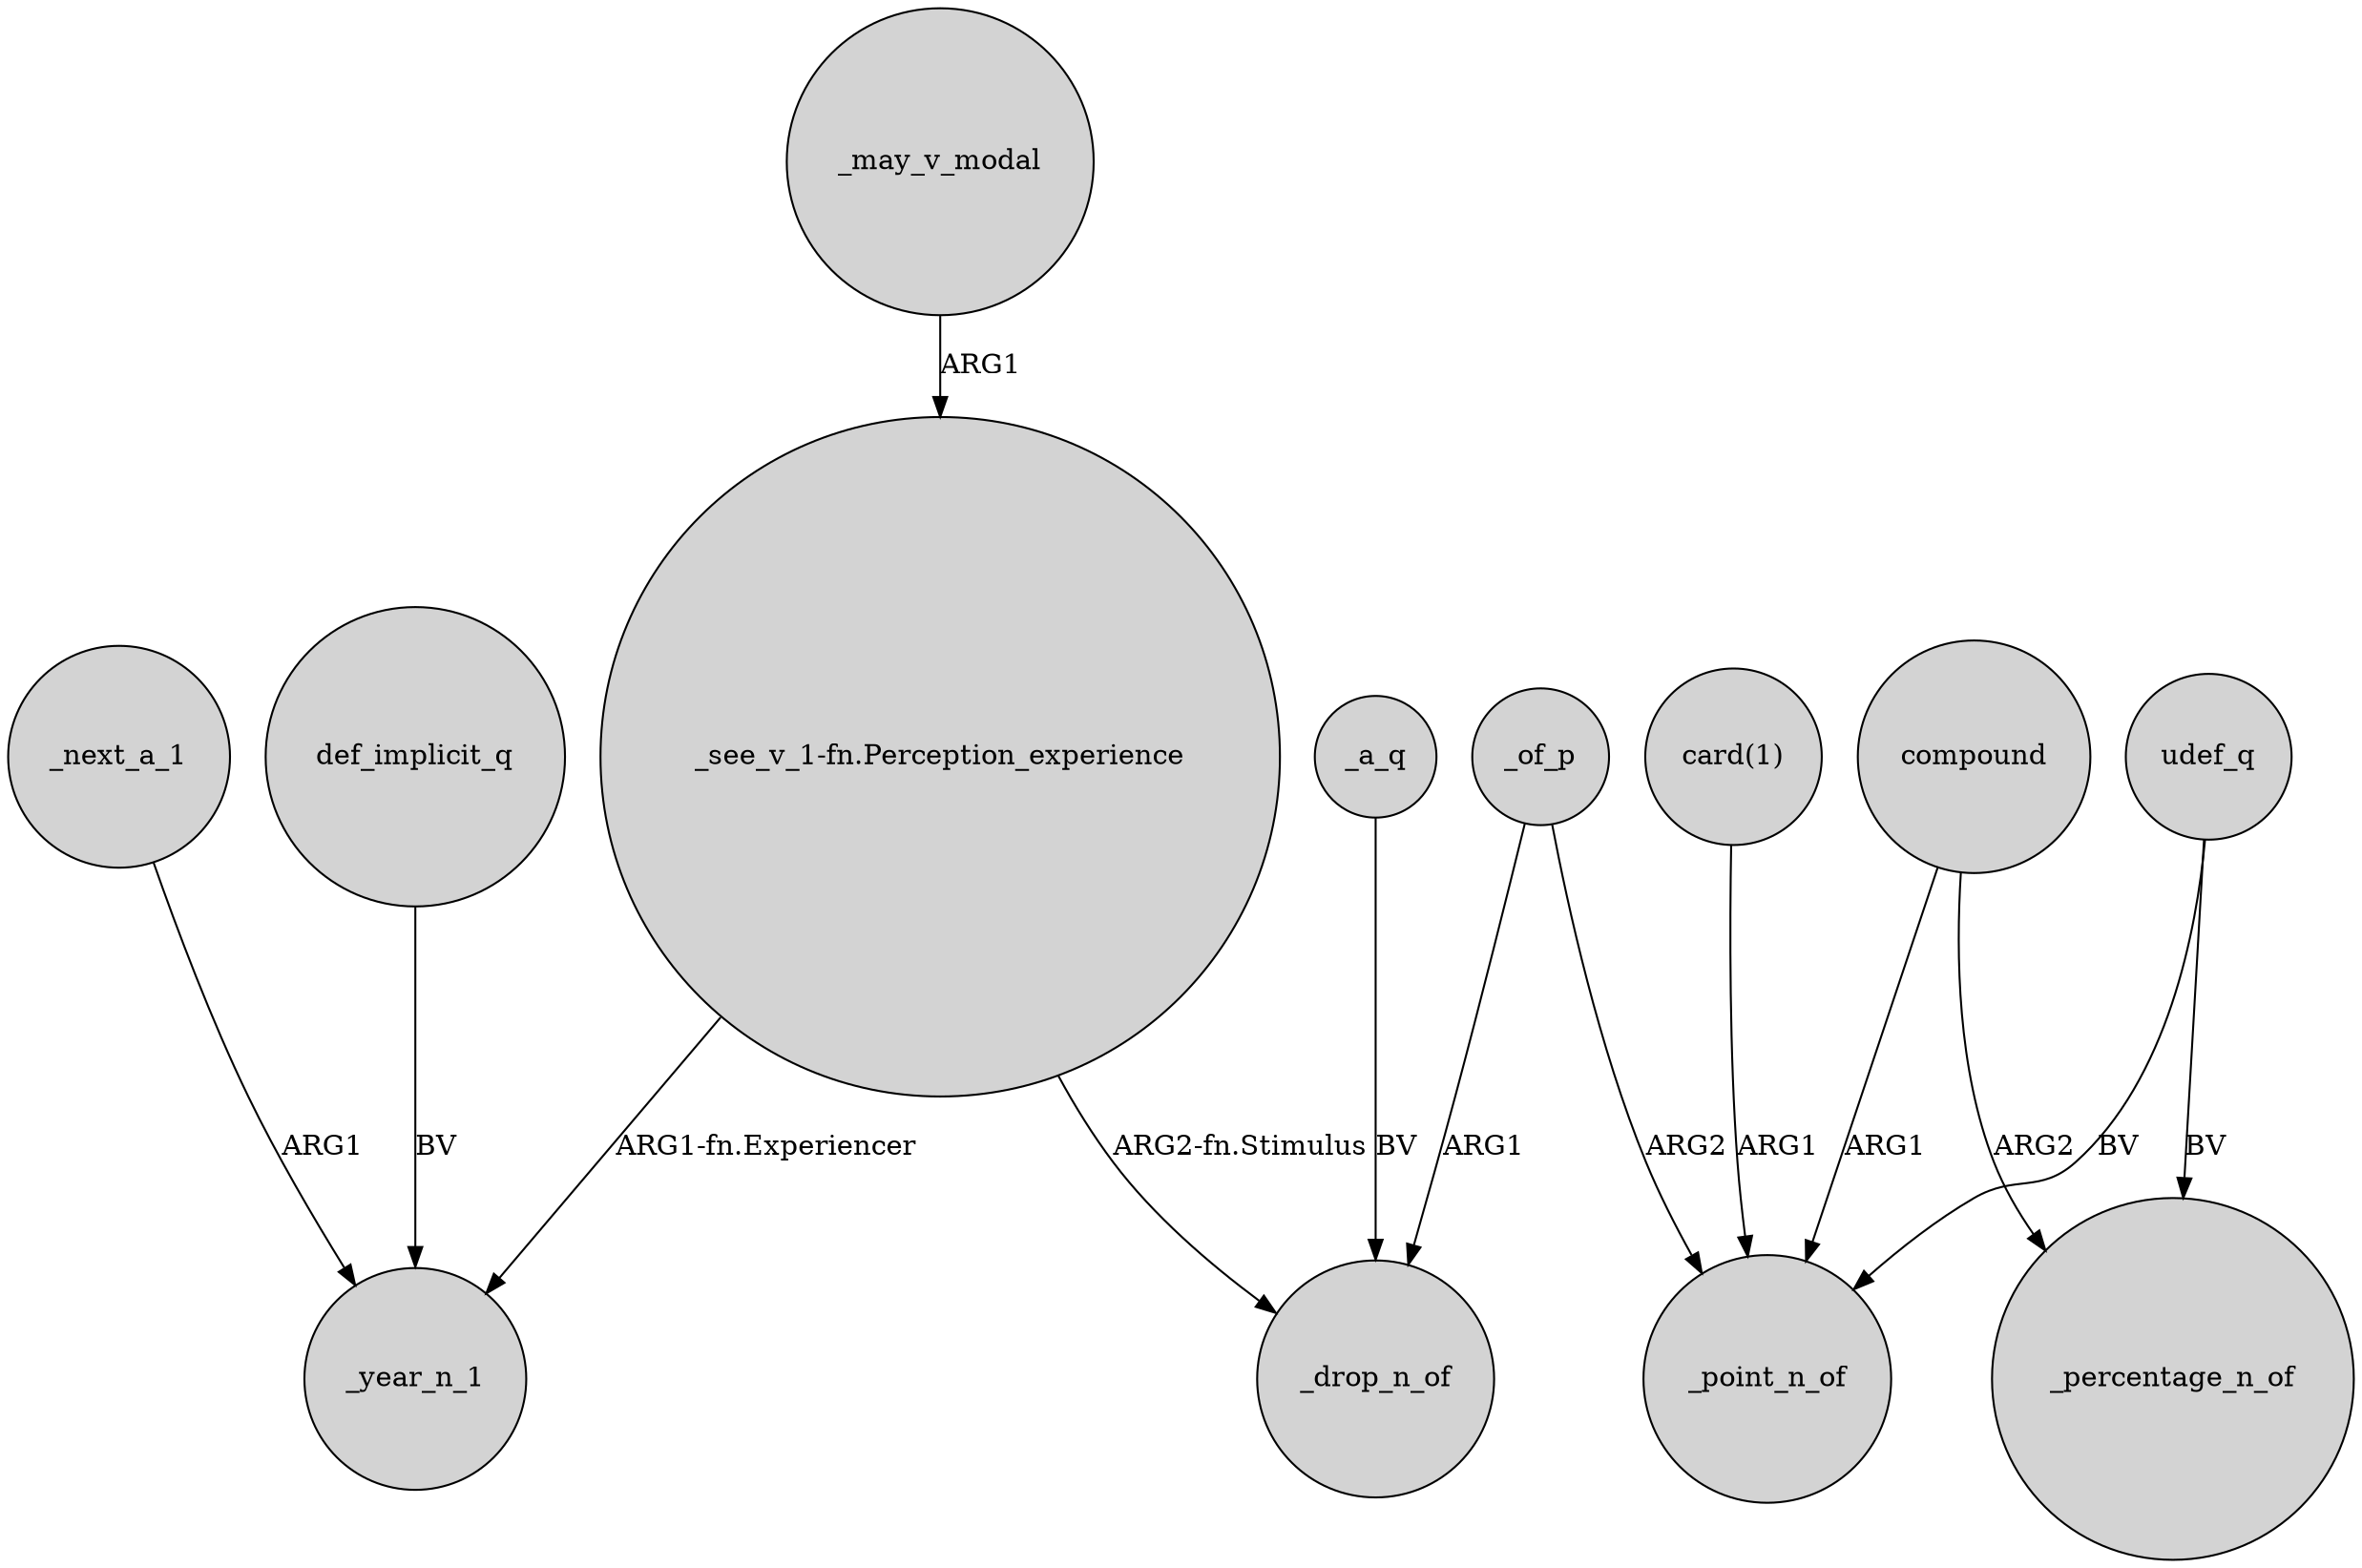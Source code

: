 digraph {
	node [shape=circle style=filled]
	_a_q -> _drop_n_of [label=BV]
	compound -> _percentage_n_of [label=ARG2]
	_may_v_modal -> "_see_v_1-fn.Perception_experience" [label=ARG1]
	_next_a_1 -> _year_n_1 [label=ARG1]
	def_implicit_q -> _year_n_1 [label=BV]
	_of_p -> _drop_n_of [label=ARG1]
	"card(1)" -> _point_n_of [label=ARG1]
	compound -> _point_n_of [label=ARG1]
	udef_q -> _percentage_n_of [label=BV]
	_of_p -> _point_n_of [label=ARG2]
	"_see_v_1-fn.Perception_experience" -> _year_n_1 [label="ARG1-fn.Experiencer"]
	udef_q -> _point_n_of [label=BV]
	"_see_v_1-fn.Perception_experience" -> _drop_n_of [label="ARG2-fn.Stimulus"]
}
